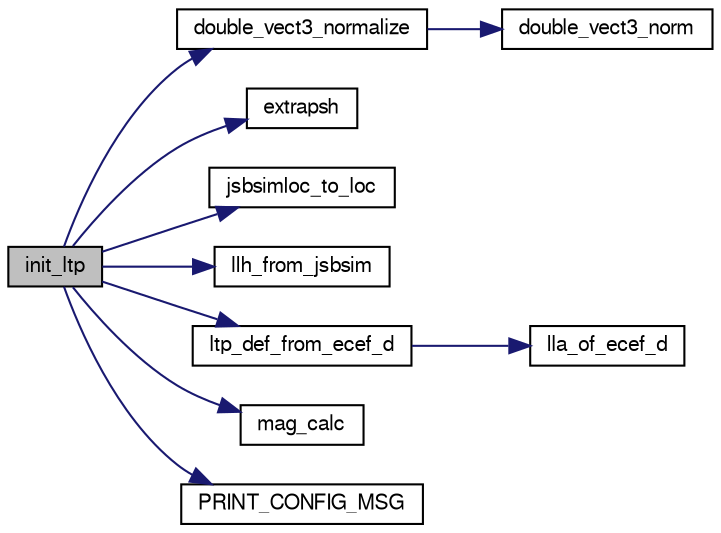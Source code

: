 digraph "init_ltp"
{
  edge [fontname="FreeSans",fontsize="10",labelfontname="FreeSans",labelfontsize="10"];
  node [fontname="FreeSans",fontsize="10",shape=record];
  rankdir="LR";
  Node1 [label="init_ltp",height=0.2,width=0.4,color="black", fillcolor="grey75", style="filled", fontcolor="black"];
  Node1 -> Node2 [color="midnightblue",fontsize="10",style="solid",fontname="FreeSans"];
  Node2 [label="double_vect3_normalize",height=0.2,width=0.4,color="black", fillcolor="white", style="filled",URL="$group__math__algebra__double.html#ga534b127a8508dc0c012db8db9378af0d",tooltip="normalize 3D vector in place "];
  Node2 -> Node3 [color="midnightblue",fontsize="10",style="solid",fontname="FreeSans"];
  Node3 [label="double_vect3_norm",height=0.2,width=0.4,color="black", fillcolor="white", style="filled",URL="$group__math__algebra__double.html#gae5087aa382f54a889f1786194651a2b6"];
  Node1 -> Node4 [color="midnightblue",fontsize="10",style="solid",fontname="FreeSans"];
  Node4 [label="extrapsh",height=0.2,width=0.4,color="black", fillcolor="white", style="filled",URL="$group__math__geodetic__wmm.html#ga57f76a5e5afe004c3b985f11b4f1b13e"];
  Node1 -> Node5 [color="midnightblue",fontsize="10",style="solid",fontname="FreeSans"];
  Node5 [label="jsbsimloc_to_loc",height=0.2,width=0.4,color="black", fillcolor="white", style="filled",URL="$nps__fdm__jsbsim_8cpp.html#a703cdaf8b93af6b9b808fcdbf4084618",tooltip="Convert JSBSim location format and struct to NPS location format and struct. "];
  Node1 -> Node6 [color="midnightblue",fontsize="10",style="solid",fontname="FreeSans"];
  Node6 [label="llh_from_jsbsim",height=0.2,width=0.4,color="black", fillcolor="white", style="filled",URL="$nps__fdm__jsbsim_8cpp.html#af2cbbfe13b5d92888cb4ac8005a9dd8e",tooltip="Convert JSBSim location to NPS LLH. "];
  Node1 -> Node7 [color="midnightblue",fontsize="10",style="solid",fontname="FreeSans"];
  Node7 [label="ltp_def_from_ecef_d",height=0.2,width=0.4,color="black", fillcolor="white", style="filled",URL="$group__math__geodetic__double.html#ga3b487b485bc51b98307acae35009d1bb"];
  Node7 -> Node8 [color="midnightblue",fontsize="10",style="solid",fontname="FreeSans"];
  Node8 [label="lla_of_ecef_d",height=0.2,width=0.4,color="black", fillcolor="white", style="filled",URL="$group__math__geodetic__double.html#ga9d3464ccabcd97db9fb4e1c7d25dfe16"];
  Node1 -> Node9 [color="midnightblue",fontsize="10",style="solid",fontname="FreeSans"];
  Node9 [label="mag_calc",height=0.2,width=0.4,color="black", fillcolor="white", style="filled",URL="$group__math__geodetic__wmm.html#ga1b31a452ada68c619861da2143d4998e"];
  Node1 -> Node10 [color="midnightblue",fontsize="10",style="solid",fontname="FreeSans"];
  Node10 [label="PRINT_CONFIG_MSG",height=0.2,width=0.4,color="black", fillcolor="white", style="filled",URL="$ins__vectornav_8c.html#aa01d3425df2eb0f33ced38c9d8fa8f05"];
}
